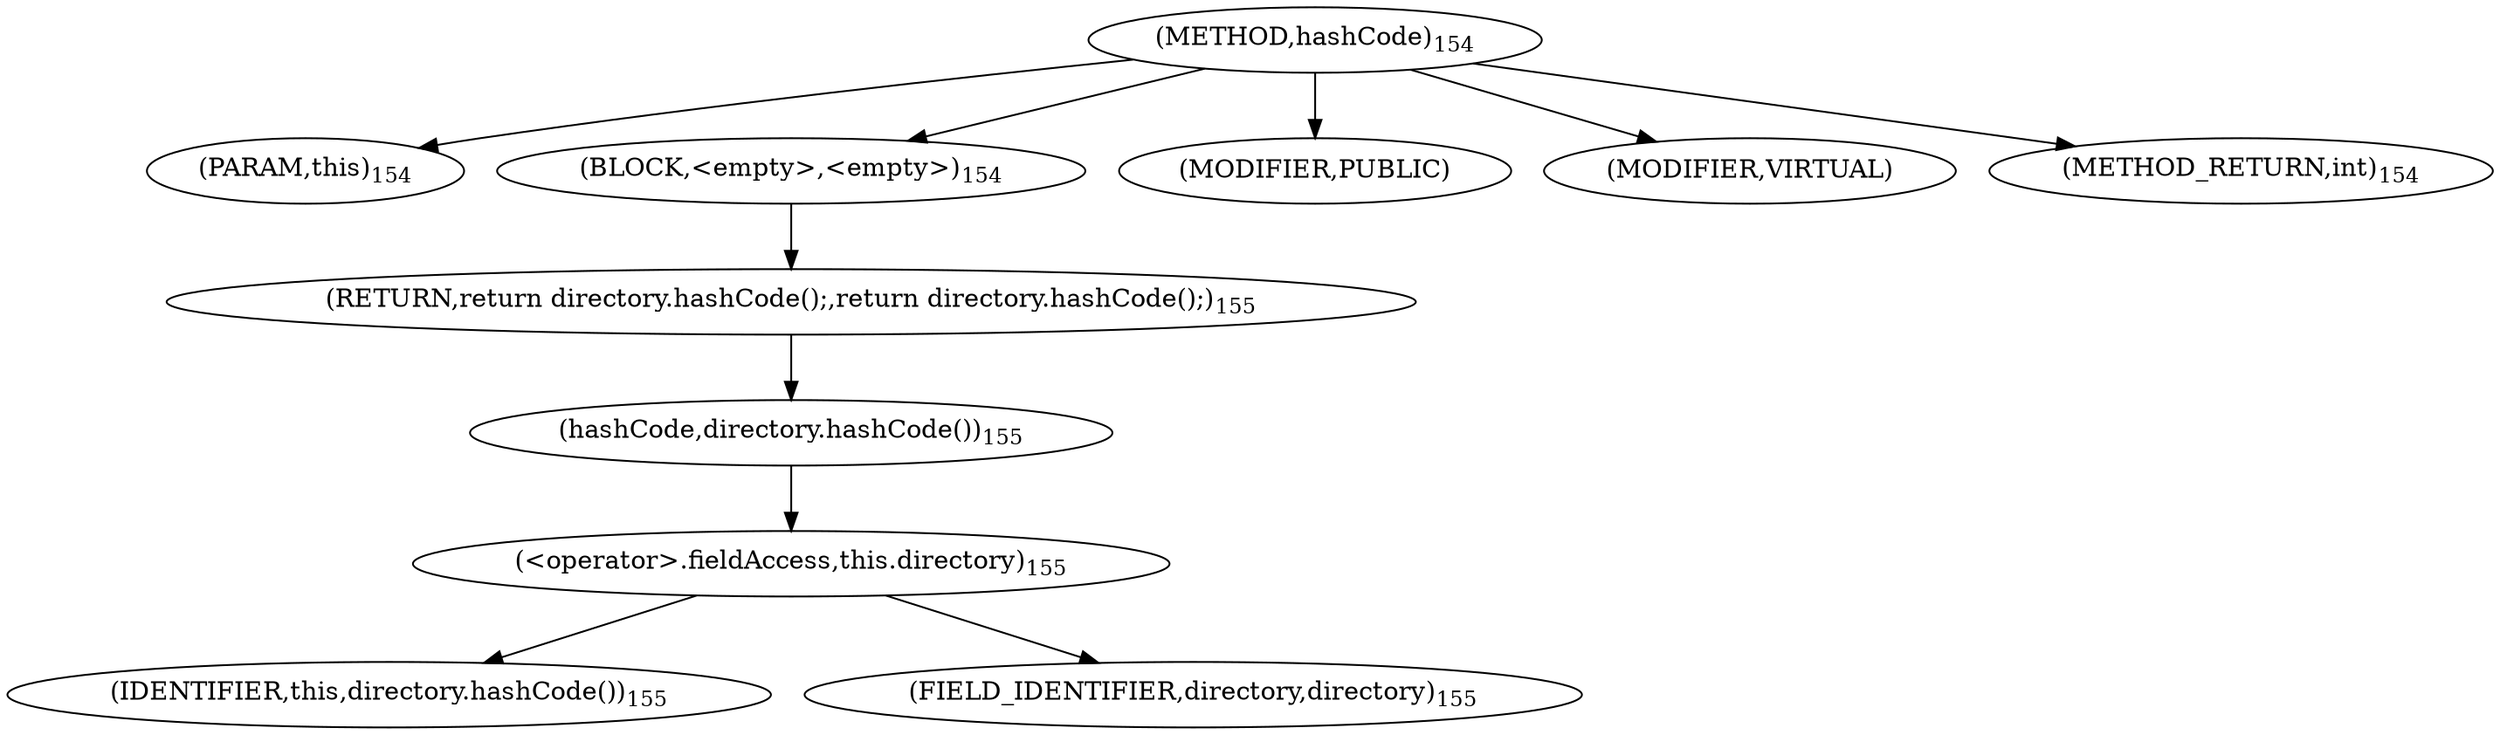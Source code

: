 digraph "hashCode" {  
"251" [label = <(METHOD,hashCode)<SUB>154</SUB>> ]
"252" [label = <(PARAM,this)<SUB>154</SUB>> ]
"253" [label = <(BLOCK,&lt;empty&gt;,&lt;empty&gt;)<SUB>154</SUB>> ]
"254" [label = <(RETURN,return directory.hashCode();,return directory.hashCode();)<SUB>155</SUB>> ]
"255" [label = <(hashCode,directory.hashCode())<SUB>155</SUB>> ]
"256" [label = <(&lt;operator&gt;.fieldAccess,this.directory)<SUB>155</SUB>> ]
"257" [label = <(IDENTIFIER,this,directory.hashCode())<SUB>155</SUB>> ]
"258" [label = <(FIELD_IDENTIFIER,directory,directory)<SUB>155</SUB>> ]
"259" [label = <(MODIFIER,PUBLIC)> ]
"260" [label = <(MODIFIER,VIRTUAL)> ]
"261" [label = <(METHOD_RETURN,int)<SUB>154</SUB>> ]
  "251" -> "252" 
  "251" -> "253" 
  "251" -> "259" 
  "251" -> "260" 
  "251" -> "261" 
  "253" -> "254" 
  "254" -> "255" 
  "255" -> "256" 
  "256" -> "257" 
  "256" -> "258" 
}
